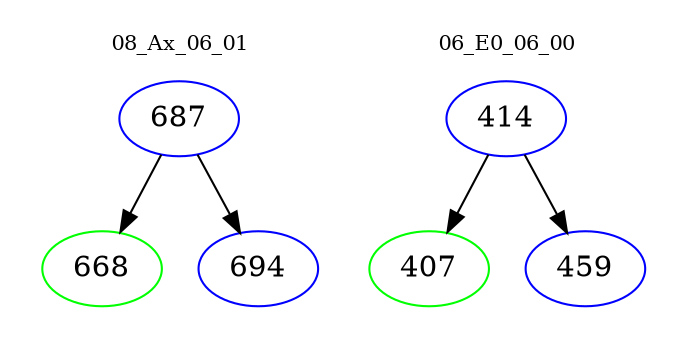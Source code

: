 digraph{
subgraph cluster_0 {
color = white
label = "08_Ax_06_01";
fontsize=10;
T0_687 [label="687", color="blue"]
T0_687 -> T0_668 [color="black"]
T0_668 [label="668", color="green"]
T0_687 -> T0_694 [color="black"]
T0_694 [label="694", color="blue"]
}
subgraph cluster_1 {
color = white
label = "06_E0_06_00";
fontsize=10;
T1_414 [label="414", color="blue"]
T1_414 -> T1_407 [color="black"]
T1_407 [label="407", color="green"]
T1_414 -> T1_459 [color="black"]
T1_459 [label="459", color="blue"]
}
}
